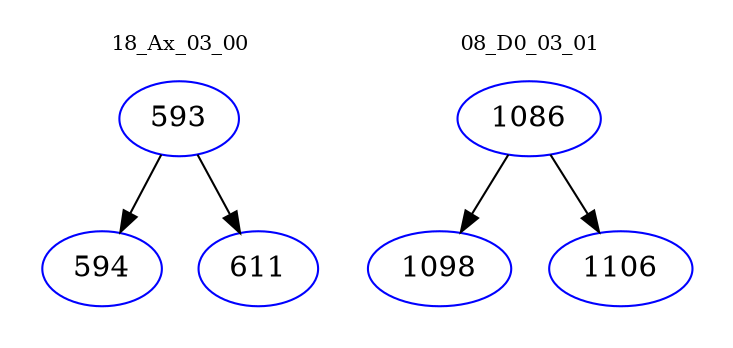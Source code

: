 digraph{
subgraph cluster_0 {
color = white
label = "18_Ax_03_00";
fontsize=10;
T0_593 [label="593", color="blue"]
T0_593 -> T0_594 [color="black"]
T0_594 [label="594", color="blue"]
T0_593 -> T0_611 [color="black"]
T0_611 [label="611", color="blue"]
}
subgraph cluster_1 {
color = white
label = "08_D0_03_01";
fontsize=10;
T1_1086 [label="1086", color="blue"]
T1_1086 -> T1_1098 [color="black"]
T1_1098 [label="1098", color="blue"]
T1_1086 -> T1_1106 [color="black"]
T1_1106 [label="1106", color="blue"]
}
}
